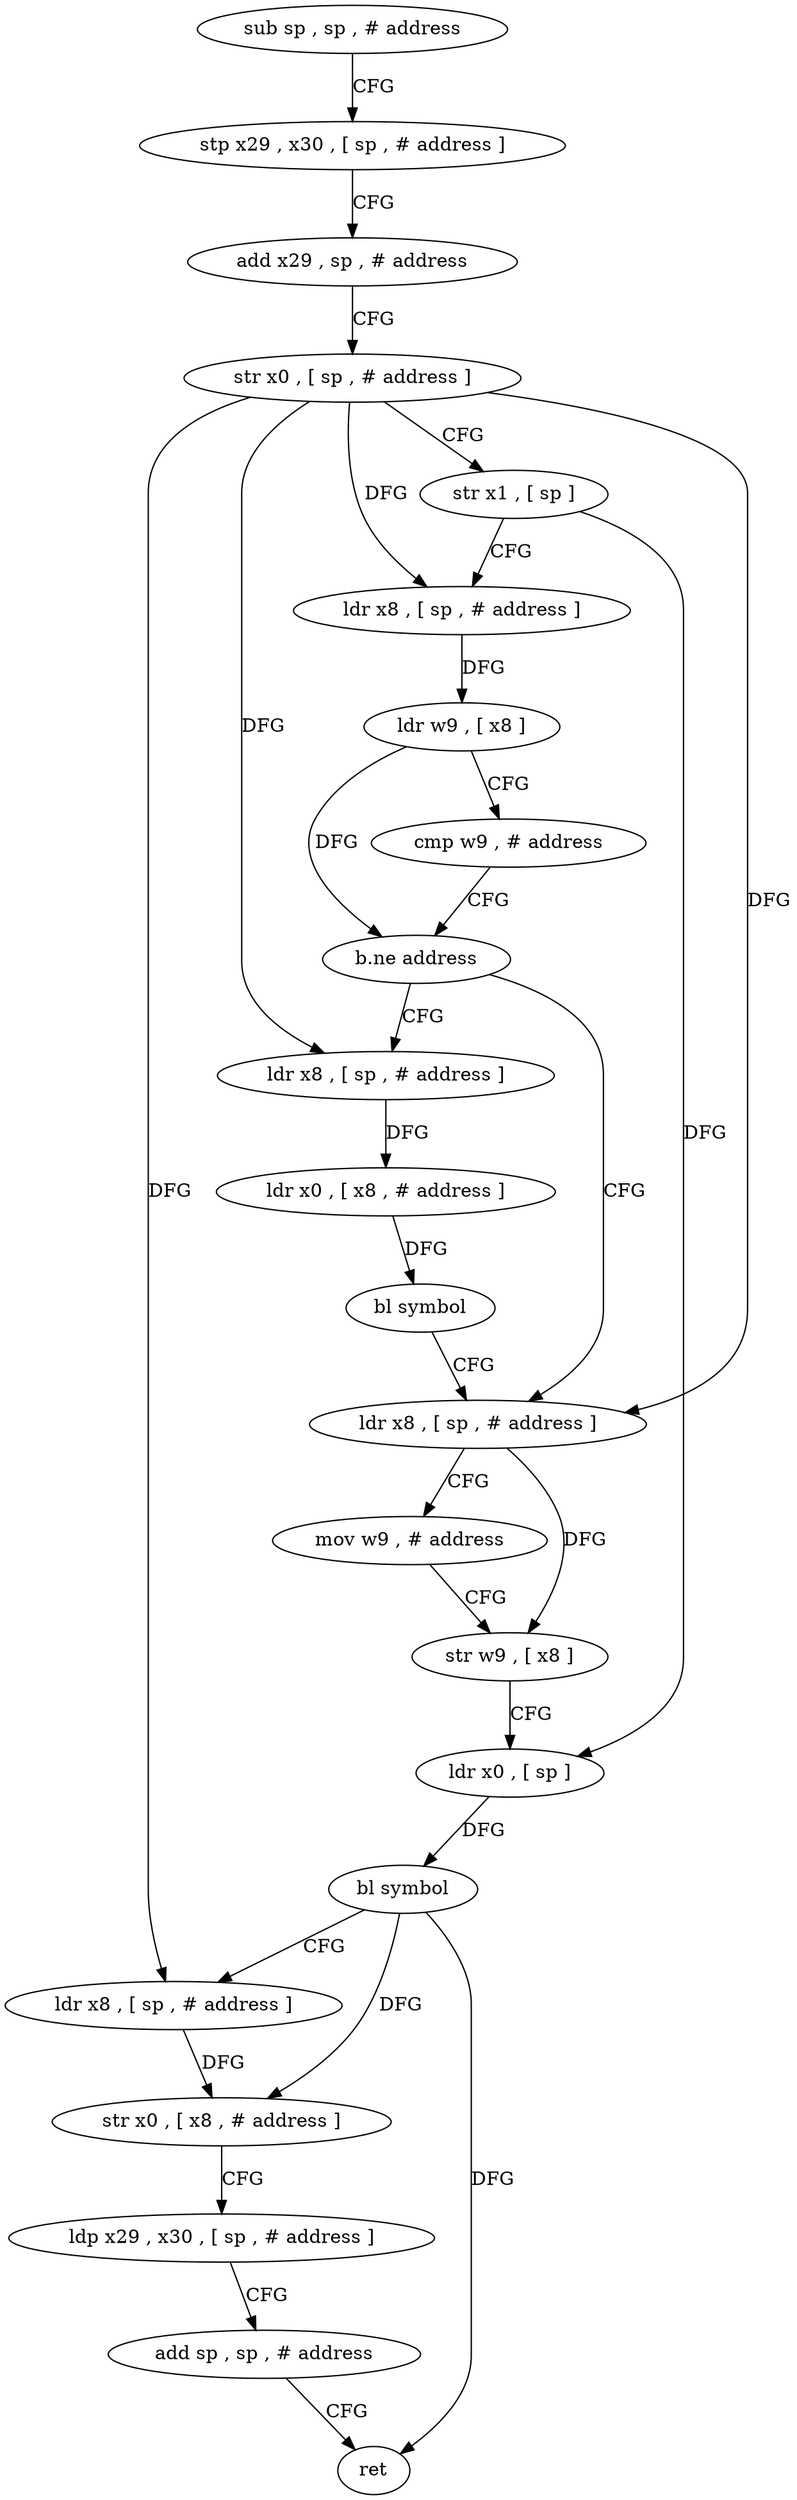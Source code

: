 digraph "func" {
"131632" [label = "sub sp , sp , # address" ]
"131636" [label = "stp x29 , x30 , [ sp , # address ]" ]
"131640" [label = "add x29 , sp , # address" ]
"131644" [label = "str x0 , [ sp , # address ]" ]
"131648" [label = "str x1 , [ sp ]" ]
"131652" [label = "ldr x8 , [ sp , # address ]" ]
"131656" [label = "ldr w9 , [ x8 ]" ]
"131660" [label = "cmp w9 , # address" ]
"131664" [label = "b.ne address" ]
"131680" [label = "ldr x8 , [ sp , # address ]" ]
"131668" [label = "ldr x8 , [ sp , # address ]" ]
"131684" [label = "mov w9 , # address" ]
"131688" [label = "str w9 , [ x8 ]" ]
"131692" [label = "ldr x0 , [ sp ]" ]
"131696" [label = "bl symbol" ]
"131700" [label = "ldr x8 , [ sp , # address ]" ]
"131704" [label = "str x0 , [ x8 , # address ]" ]
"131708" [label = "ldp x29 , x30 , [ sp , # address ]" ]
"131712" [label = "add sp , sp , # address" ]
"131716" [label = "ret" ]
"131672" [label = "ldr x0 , [ x8 , # address ]" ]
"131676" [label = "bl symbol" ]
"131632" -> "131636" [ label = "CFG" ]
"131636" -> "131640" [ label = "CFG" ]
"131640" -> "131644" [ label = "CFG" ]
"131644" -> "131648" [ label = "CFG" ]
"131644" -> "131652" [ label = "DFG" ]
"131644" -> "131680" [ label = "DFG" ]
"131644" -> "131700" [ label = "DFG" ]
"131644" -> "131668" [ label = "DFG" ]
"131648" -> "131652" [ label = "CFG" ]
"131648" -> "131692" [ label = "DFG" ]
"131652" -> "131656" [ label = "DFG" ]
"131656" -> "131660" [ label = "CFG" ]
"131656" -> "131664" [ label = "DFG" ]
"131660" -> "131664" [ label = "CFG" ]
"131664" -> "131680" [ label = "CFG" ]
"131664" -> "131668" [ label = "CFG" ]
"131680" -> "131684" [ label = "CFG" ]
"131680" -> "131688" [ label = "DFG" ]
"131668" -> "131672" [ label = "DFG" ]
"131684" -> "131688" [ label = "CFG" ]
"131688" -> "131692" [ label = "CFG" ]
"131692" -> "131696" [ label = "DFG" ]
"131696" -> "131700" [ label = "CFG" ]
"131696" -> "131704" [ label = "DFG" ]
"131696" -> "131716" [ label = "DFG" ]
"131700" -> "131704" [ label = "DFG" ]
"131704" -> "131708" [ label = "CFG" ]
"131708" -> "131712" [ label = "CFG" ]
"131712" -> "131716" [ label = "CFG" ]
"131672" -> "131676" [ label = "DFG" ]
"131676" -> "131680" [ label = "CFG" ]
}
